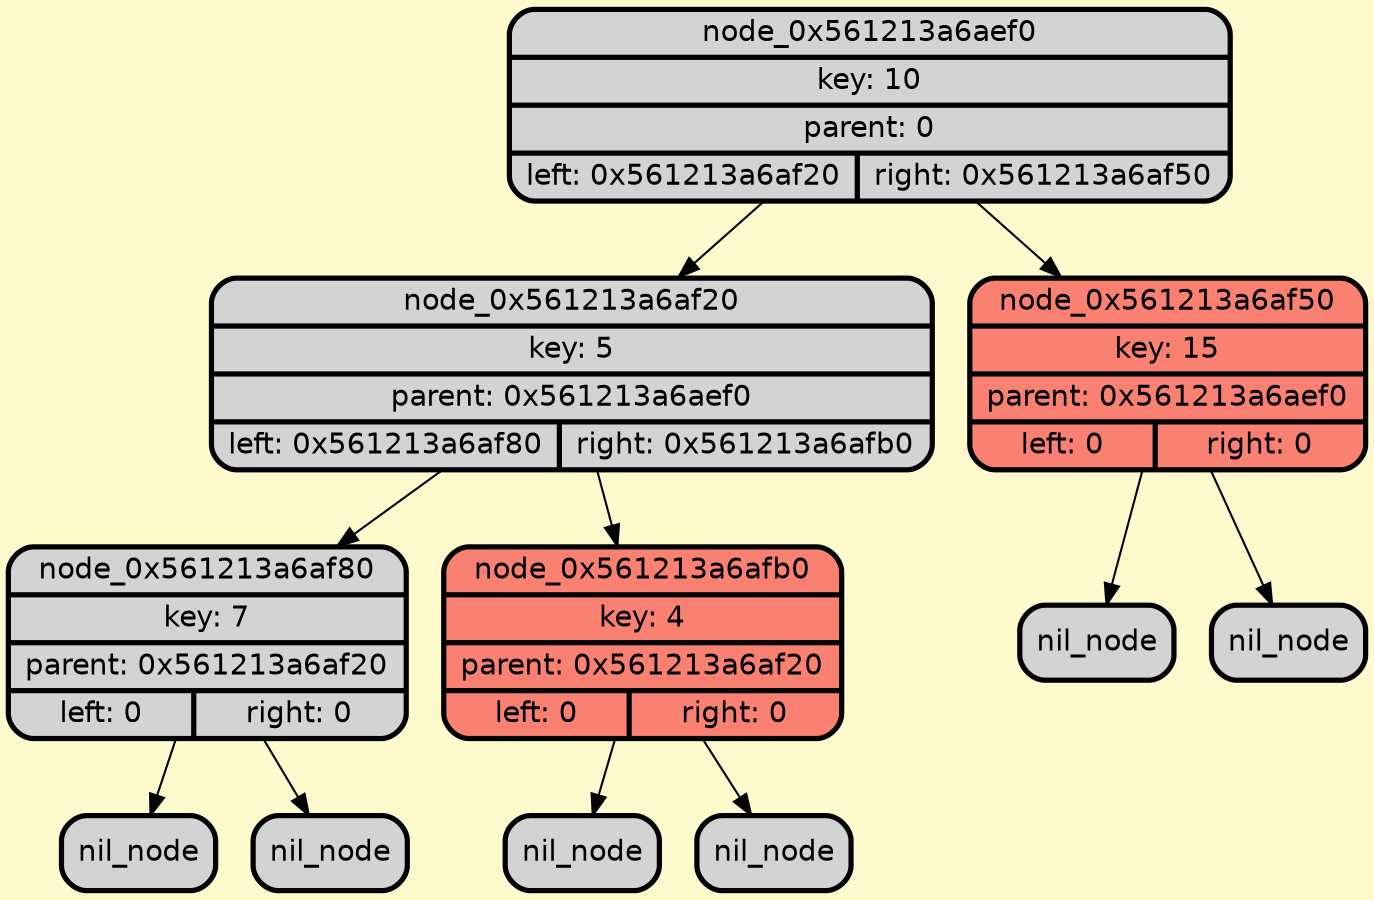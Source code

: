 digraph G {
    rankdir=TB;
    node [style=filled, fontname="Helvetica", fontcolor=darkblue, fillcolor=peachpuff, color="#252A34", penwidth=2.5];
    bgcolor="lemonchiffon";

node_0x561213a6aef0[shape=Mrecord; style=filled; fillcolor=lightgray; color="#000000"; fontcolor="#000000"; label="{ node_0x561213a6aef0 | key: 10 | parent: 0| { left: 0x561213a6af20 | right: 0x561213a6af50 } }"];
node_0x561213a6af20[shape=Mrecord; style=filled; fillcolor=lightgray; color="#000000"; fontcolor="#000000"; label="{ node_0x561213a6af20 | key: 5 | parent: 0x561213a6aef0| { left: 0x561213a6af80 | right: 0x561213a6afb0 } }"];
node_0x561213a6af80[shape=Mrecord; style=filled; fillcolor=lightgray; color="#000000"; fontcolor="#000000"; label="{ node_0x561213a6af80 | key: 7 | parent: 0x561213a6af20| { left: 0 | right: 0 } }"];
node_0x561213a6afb0[shape=Mrecord; style=filled; fillcolor=salmon; color="#000000"; fontcolor="#000000"; label="{ node_0x561213a6afb0 | key: 4 | parent: 0x561213a6af20| { left: 0 | right: 0 } }"];
node_0x561213a6af50[shape=Mrecord; style=filled; fillcolor=salmon; color="#000000"; fontcolor="#000000"; label="{ node_0x561213a6af50 | key: 15 | parent: 0x561213a6aef0| { left: 0 | right: 0 } }"];

    node_0x561213a6aef0 -> node_0x561213a6af20;
    node_0x561213a6aef0 -> node_0x561213a6af50;
    node_0x561213a6af20 -> node_0x561213a6af80;
    node_0x561213a6af20 -> node_0x561213a6afb0;
    nil_0x561213a6af80_L [shape=Mrecord; style=filled; fillcolor=lightgray; color="#000000"; fontcolor="#000000"; label="nil_node"];
    node_0x561213a6af80 -> nil_0x561213a6af80_L;
    nil_0x561213a6af80_R [shape=Mrecord; style=filled; fillcolor=lightgray; color="#000000"; fontcolor="#000000"; label="nil_node"];
    node_0x561213a6af80 -> nil_0x561213a6af80_R;
    nil_0x561213a6afb0_L [shape=Mrecord; style=filled; fillcolor=lightgray; color="#000000"; fontcolor="#000000"; label="nil_node"];
    node_0x561213a6afb0 -> nil_0x561213a6afb0_L;
    nil_0x561213a6afb0_R [shape=Mrecord; style=filled; fillcolor=lightgray; color="#000000"; fontcolor="#000000"; label="nil_node"];
    node_0x561213a6afb0 -> nil_0x561213a6afb0_R;
    nil_0x561213a6af50_L [shape=Mrecord; style=filled; fillcolor=lightgray; color="#000000"; fontcolor="#000000"; label="nil_node"];
    node_0x561213a6af50 -> nil_0x561213a6af50_L;
    nil_0x561213a6af50_R [shape=Mrecord; style=filled; fillcolor=lightgray; color="#000000"; fontcolor="#000000"; label="nil_node"];
    node_0x561213a6af50 -> nil_0x561213a6af50_R;
}
